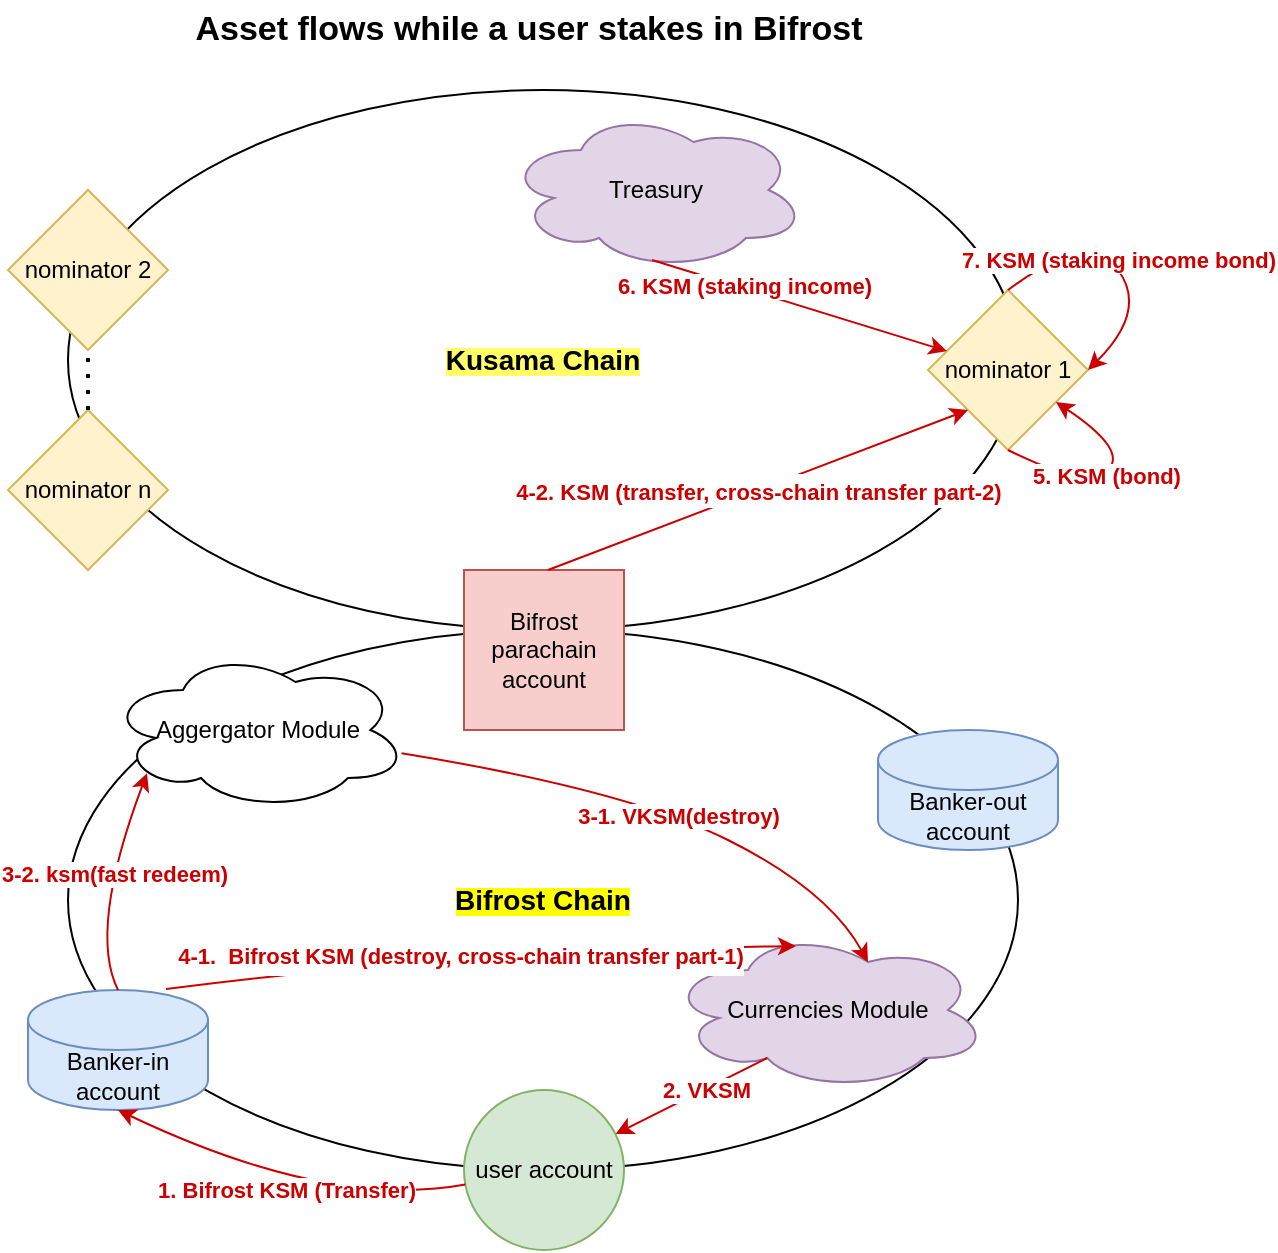 <mxfile version="16.2.7" type="github">
  <diagram id="C5RBs43oDa-KdzZeNtuy" name="Page-1">
    <mxGraphModel dx="1426" dy="769" grid="1" gridSize="10" guides="1" tooltips="1" connect="1" arrows="1" fold="1" page="1" pageScale="1" pageWidth="827" pageHeight="1169" math="0" shadow="0">
      <root>
        <mxCell id="WIyWlLk6GJQsqaUBKTNV-0" />
        <mxCell id="WIyWlLk6GJQsqaUBKTNV-1" parent="WIyWlLk6GJQsqaUBKTNV-0" />
        <mxCell id="q8d5V3itDqxCBHE6NXQo-4" value="&lt;b style=&quot;background-color: rgb(255 , 255 , 102)&quot;&gt;&lt;font style=&quot;font-size: 14px&quot;&gt;Kusama Chain&lt;/font&gt;&lt;/b&gt;" style="ellipse;whiteSpace=wrap;html=1;" parent="WIyWlLk6GJQsqaUBKTNV-1" vertex="1">
          <mxGeometry x="120" y="180" width="475" height="270" as="geometry" />
        </mxCell>
        <mxCell id="q8d5V3itDqxCBHE6NXQo-5" value="&lt;span style=&quot;background-color: rgb(255 , 255 , 0)&quot;&gt;&lt;b&gt;&lt;font style=&quot;font-size: 14px&quot;&gt;Bifrost Chain&lt;/font&gt;&lt;/b&gt;&lt;/span&gt;" style="ellipse;whiteSpace=wrap;html=1;" parent="WIyWlLk6GJQsqaUBKTNV-1" vertex="1">
          <mxGeometry x="120" y="450" width="475" height="270" as="geometry" />
        </mxCell>
        <mxCell id="q8d5V3itDqxCBHE6NXQo-6" value="Bifrost parachain account" style="whiteSpace=wrap;html=1;aspect=fixed;fillColor=#f8cecc;strokeColor=#b85450;" parent="WIyWlLk6GJQsqaUBKTNV-1" vertex="1">
          <mxGeometry x="318" y="420" width="80" height="80" as="geometry" />
        </mxCell>
        <mxCell id="q8d5V3itDqxCBHE6NXQo-7" value="nominator 1" style="rhombus;whiteSpace=wrap;html=1;fillColor=#fff2cc;strokeColor=#d6b656;" parent="WIyWlLk6GJQsqaUBKTNV-1" vertex="1">
          <mxGeometry x="550" y="280" width="80" height="80" as="geometry" />
        </mxCell>
        <mxCell id="q8d5V3itDqxCBHE6NXQo-8" value="nominator 2" style="rhombus;whiteSpace=wrap;html=1;fillColor=#fff2cc;strokeColor=#d6b656;" parent="WIyWlLk6GJQsqaUBKTNV-1" vertex="1">
          <mxGeometry x="90" y="230" width="80" height="80" as="geometry" />
        </mxCell>
        <mxCell id="q8d5V3itDqxCBHE6NXQo-9" value="user account" style="ellipse;whiteSpace=wrap;html=1;aspect=fixed;fillColor=#d5e8d4;strokeColor=#82b366;" parent="WIyWlLk6GJQsqaUBKTNV-1" vertex="1">
          <mxGeometry x="318" y="680" width="80" height="80" as="geometry" />
        </mxCell>
        <mxCell id="q8d5V3itDqxCBHE6NXQo-10" value="Banker-in account" style="shape=cylinder3;whiteSpace=wrap;html=1;boundedLbl=1;backgroundOutline=1;size=15;fillColor=#dae8fc;strokeColor=#6c8ebf;" parent="WIyWlLk6GJQsqaUBKTNV-1" vertex="1">
          <mxGeometry x="100" y="630" width="90" height="60" as="geometry" />
        </mxCell>
        <mxCell id="q8d5V3itDqxCBHE6NXQo-11" value="Currencies Module" style="ellipse;shape=cloud;whiteSpace=wrap;html=1;fillColor=#e1d5e7;strokeColor=#9673a6;" parent="WIyWlLk6GJQsqaUBKTNV-1" vertex="1">
          <mxGeometry x="420" y="600" width="160" height="80" as="geometry" />
        </mxCell>
        <mxCell id="q8d5V3itDqxCBHE6NXQo-12" value="Treasury" style="ellipse;shape=cloud;whiteSpace=wrap;html=1;fillColor=#e1d5e7;strokeColor=#9673a6;" parent="WIyWlLk6GJQsqaUBKTNV-1" vertex="1">
          <mxGeometry x="339" y="190" width="150" height="80" as="geometry" />
        </mxCell>
        <mxCell id="q8d5V3itDqxCBHE6NXQo-18" value="" style="endArrow=classic;html=1;rounded=0;fontColor=#CC0000;exitX=0.31;exitY=0.8;exitDx=0;exitDy=0;exitPerimeter=0;strokeColor=#CC0000;" parent="WIyWlLk6GJQsqaUBKTNV-1" source="q8d5V3itDqxCBHE6NXQo-11" target="q8d5V3itDqxCBHE6NXQo-9" edge="1">
          <mxGeometry width="50" height="50" relative="1" as="geometry">
            <mxPoint x="420" y="690" as="sourcePoint" />
            <mxPoint x="470" y="640" as="targetPoint" />
          </mxGeometry>
        </mxCell>
        <mxCell id="q8d5V3itDqxCBHE6NXQo-19" value="&lt;b&gt;2. VKSM&lt;br&gt;&lt;/b&gt;" style="edgeLabel;html=1;align=center;verticalAlign=middle;resizable=0;points=[];fontColor=#CC0000;" parent="q8d5V3itDqxCBHE6NXQo-18" vertex="1" connectable="0">
          <mxGeometry x="-0.191" relative="1" as="geometry">
            <mxPoint as="offset" />
          </mxGeometry>
        </mxCell>
        <mxCell id="q8d5V3itDqxCBHE6NXQo-24" value="&lt;b&gt;1. Bifrost KSM (Transfer)&lt;/b&gt;" style="curved=1;endArrow=classic;html=1;rounded=0;fontSize=11;fontColor=#CC0000;strokeColor=#CC0000;entryX=0.5;entryY=1;entryDx=0;entryDy=0;entryPerimeter=0;" parent="WIyWlLk6GJQsqaUBKTNV-1" source="q8d5V3itDqxCBHE6NXQo-9" target="q8d5V3itDqxCBHE6NXQo-10" edge="1">
          <mxGeometry width="50" height="50" relative="1" as="geometry">
            <mxPoint x="190" y="770" as="sourcePoint" />
            <mxPoint x="240" y="720" as="targetPoint" />
            <Array as="points">
              <mxPoint x="250" y="740" />
            </Array>
          </mxGeometry>
        </mxCell>
        <mxCell id="q8d5V3itDqxCBHE6NXQo-26" value="" style="endArrow=classic;html=1;rounded=0;fontSize=11;fontColor=#CC0000;strokeColor=#CC0000;exitX=0.487;exitY=0.938;exitDx=0;exitDy=0;exitPerimeter=0;" parent="WIyWlLk6GJQsqaUBKTNV-1" source="q8d5V3itDqxCBHE6NXQo-12" target="q8d5V3itDqxCBHE6NXQo-7" edge="1">
          <mxGeometry width="50" height="50" relative="1" as="geometry">
            <mxPoint x="20" y="450" as="sourcePoint" />
            <mxPoint x="70" y="400" as="targetPoint" />
          </mxGeometry>
        </mxCell>
        <mxCell id="q8d5V3itDqxCBHE6NXQo-27" value="&lt;b&gt;6. KSM (staking income)&lt;/b&gt;" style="edgeLabel;html=1;align=center;verticalAlign=middle;resizable=0;points=[];fontSize=11;fontColor=#CC0000;" parent="q8d5V3itDqxCBHE6NXQo-26" vertex="1" connectable="0">
          <mxGeometry x="-0.391" y="1" relative="1" as="geometry">
            <mxPoint as="offset" />
          </mxGeometry>
        </mxCell>
        <mxCell id="q8d5V3itDqxCBHE6NXQo-32" value="&lt;font color=&quot;#cc0000&quot; size=&quot;1&quot;&gt;&lt;b style=&quot;font-size: 11px&quot;&gt;4-2. KSM (transfer, cross-chain transfer part-2)&lt;/b&gt;&lt;/font&gt;" style="endArrow=classic;html=1;rounded=0;fontSize=14;fontColor=#FFFF66;strokeColor=#CC0000;entryX=0;entryY=1;entryDx=0;entryDy=0;" parent="WIyWlLk6GJQsqaUBKTNV-1" target="q8d5V3itDqxCBHE6NXQo-7" edge="1">
          <mxGeometry width="50" height="50" relative="1" as="geometry">
            <mxPoint x="360" y="420" as="sourcePoint" />
            <mxPoint x="390" y="370" as="targetPoint" />
          </mxGeometry>
        </mxCell>
        <mxCell id="q8d5V3itDqxCBHE6NXQo-34" value="" style="curved=1;endArrow=classic;html=1;rounded=0;fontSize=11;fontColor=#CC0000;strokeColor=#CC0000;exitX=0.5;exitY=1;exitDx=0;exitDy=0;" parent="WIyWlLk6GJQsqaUBKTNV-1" source="q8d5V3itDqxCBHE6NXQo-7" target="q8d5V3itDqxCBHE6NXQo-7" edge="1">
          <mxGeometry width="50" height="50" relative="1" as="geometry">
            <mxPoint x="650" y="410" as="sourcePoint" />
            <mxPoint x="700" y="360" as="targetPoint" />
            <Array as="points">
              <mxPoint x="630" y="380" />
              <mxPoint x="650" y="360" />
            </Array>
          </mxGeometry>
        </mxCell>
        <mxCell id="q8d5V3itDqxCBHE6NXQo-35" value="&lt;b&gt;5. KSM (bond)&lt;/b&gt;" style="edgeLabel;html=1;align=center;verticalAlign=middle;resizable=0;points=[];fontSize=11;fontColor=#CC0000;" parent="q8d5V3itDqxCBHE6NXQo-34" vertex="1" connectable="0">
          <mxGeometry x="-0.036" y="-1" relative="1" as="geometry">
            <mxPoint as="offset" />
          </mxGeometry>
        </mxCell>
        <mxCell id="q8d5V3itDqxCBHE6NXQo-37" value="" style="curved=1;endArrow=classic;html=1;rounded=0;fontSize=11;fontColor=#CC0000;strokeColor=#CC0000;exitX=0.5;exitY=0;exitDx=0;exitDy=0;entryX=1;entryY=0.5;entryDx=0;entryDy=0;" parent="WIyWlLk6GJQsqaUBKTNV-1" source="q8d5V3itDqxCBHE6NXQo-7" target="q8d5V3itDqxCBHE6NXQo-7" edge="1">
          <mxGeometry width="50" height="50" relative="1" as="geometry">
            <mxPoint x="640" y="230" as="sourcePoint" />
            <mxPoint x="690" y="180" as="targetPoint" />
            <Array as="points">
              <mxPoint x="630" y="250" />
              <mxPoint x="660" y="290" />
            </Array>
          </mxGeometry>
        </mxCell>
        <mxCell id="q8d5V3itDqxCBHE6NXQo-38" value="7. KSM (staking income bond)" style="edgeLabel;html=1;align=center;verticalAlign=middle;resizable=0;points=[];fontSize=11;fontColor=#CC0000;fontStyle=1" parent="q8d5V3itDqxCBHE6NXQo-37" vertex="1" connectable="0">
          <mxGeometry x="-0.012" y="3" relative="1" as="geometry">
            <mxPoint as="offset" />
          </mxGeometry>
        </mxCell>
        <mxCell id="q8d5V3itDqxCBHE6NXQo-39" value="nominator n" style="rhombus;whiteSpace=wrap;html=1;fillColor=#fff2cc;strokeColor=#d6b656;" parent="WIyWlLk6GJQsqaUBKTNV-1" vertex="1">
          <mxGeometry x="90" y="340" width="80" height="80" as="geometry" />
        </mxCell>
        <mxCell id="q8d5V3itDqxCBHE6NXQo-40" value="" style="endArrow=none;dashed=1;html=1;dashPattern=1 3;strokeWidth=2;rounded=0;fontSize=11;fontColor=#CC0000;entryX=0.5;entryY=1;entryDx=0;entryDy=0;" parent="WIyWlLk6GJQsqaUBKTNV-1" source="q8d5V3itDqxCBHE6NXQo-39" target="q8d5V3itDqxCBHE6NXQo-8" edge="1">
          <mxGeometry width="50" height="50" relative="1" as="geometry">
            <mxPoint x="100" y="330" as="sourcePoint" />
            <mxPoint x="150" y="280" as="targetPoint" />
          </mxGeometry>
        </mxCell>
        <mxCell id="q8d5V3itDqxCBHE6NXQo-41" value="Asset flows while a user stakes in Bifrost" style="text;html=1;align=center;verticalAlign=middle;resizable=0;points=[];autosize=1;strokeColor=none;fillColor=none;fontSize=17;fontColor=#000000;fontStyle=1" parent="WIyWlLk6GJQsqaUBKTNV-1" vertex="1">
          <mxGeometry x="175" y="135" width="350" height="30" as="geometry" />
        </mxCell>
        <mxCell id="q8d5V3itDqxCBHE6NXQo-42" value="" style="curved=1;endArrow=classic;html=1;rounded=0;fontSize=17;fontColor=#000000;strokeColor=#CC0000;entryX=0.4;entryY=0.1;entryDx=0;entryDy=0;entryPerimeter=0;exitX=0.767;exitY=-0.008;exitDx=0;exitDy=0;exitPerimeter=0;" parent="WIyWlLk6GJQsqaUBKTNV-1" source="q8d5V3itDqxCBHE6NXQo-10" target="q8d5V3itDqxCBHE6NXQo-11" edge="1">
          <mxGeometry width="50" height="50" relative="1" as="geometry">
            <mxPoint x="240" y="570" as="sourcePoint" />
            <mxPoint x="290" y="520" as="targetPoint" />
            <Array as="points">
              <mxPoint x="320" y="610" />
            </Array>
          </mxGeometry>
        </mxCell>
        <mxCell id="q8d5V3itDqxCBHE6NXQo-43" value="&lt;b style=&quot;color: rgb(204 , 0 , 0) ; font-size: 11px&quot;&gt;4-1.&amp;nbsp; Bifrost KSM (destroy, cross-chain transfer part-1)&lt;/b&gt;" style="edgeLabel;html=1;align=center;verticalAlign=middle;resizable=0;points=[];fontSize=17;fontColor=#000000;" parent="q8d5V3itDqxCBHE6NXQo-42" vertex="1" connectable="0">
          <mxGeometry x="-0.068" y="-1" relative="1" as="geometry">
            <mxPoint as="offset" />
          </mxGeometry>
        </mxCell>
        <mxCell id="pIzvCXHuLbmuvl2i6SHx-0" value="Aggergator Module" style="ellipse;shape=cloud;whiteSpace=wrap;html=1;" vertex="1" parent="WIyWlLk6GJQsqaUBKTNV-1">
          <mxGeometry x="140" y="460" width="150" height="80" as="geometry" />
        </mxCell>
        <mxCell id="pIzvCXHuLbmuvl2i6SHx-1" value="" style="curved=1;endArrow=classic;html=1;rounded=0;exitX=0.5;exitY=0;exitDx=0;exitDy=0;exitPerimeter=0;entryX=0.13;entryY=0.77;entryDx=0;entryDy=0;entryPerimeter=0;strokeColor=#CC0000;" edge="1" parent="WIyWlLk6GJQsqaUBKTNV-1" source="q8d5V3itDqxCBHE6NXQo-10" target="pIzvCXHuLbmuvl2i6SHx-0">
          <mxGeometry width="50" height="50" relative="1" as="geometry">
            <mxPoint x="150" y="620" as="sourcePoint" />
            <mxPoint x="200" y="570" as="targetPoint" />
            <Array as="points">
              <mxPoint x="130" y="600" />
            </Array>
          </mxGeometry>
        </mxCell>
        <mxCell id="pIzvCXHuLbmuvl2i6SHx-5" value="&lt;b&gt;3-2. ksm(fast redeem)&lt;/b&gt;" style="edgeLabel;html=1;align=center;verticalAlign=middle;resizable=0;points=[];fontColor=#CC0000;" vertex="1" connectable="0" parent="pIzvCXHuLbmuvl2i6SHx-1">
          <mxGeometry x="0.097" y="-2" relative="1" as="geometry">
            <mxPoint as="offset" />
          </mxGeometry>
        </mxCell>
        <mxCell id="pIzvCXHuLbmuvl2i6SHx-3" value="" style="curved=1;endArrow=classic;html=1;rounded=0;strokeColor=#CC0000;entryX=0.625;entryY=0.2;entryDx=0;entryDy=0;entryPerimeter=0;" edge="1" parent="WIyWlLk6GJQsqaUBKTNV-1" source="pIzvCXHuLbmuvl2i6SHx-0" target="q8d5V3itDqxCBHE6NXQo-11">
          <mxGeometry width="50" height="50" relative="1" as="geometry">
            <mxPoint x="430" y="560" as="sourcePoint" />
            <mxPoint x="480" y="510" as="targetPoint" />
            <Array as="points">
              <mxPoint x="400" y="530" />
              <mxPoint x="500" y="580" />
            </Array>
          </mxGeometry>
        </mxCell>
        <mxCell id="pIzvCXHuLbmuvl2i6SHx-4" value="3-1. VKSM(destroy)" style="edgeLabel;html=1;align=center;verticalAlign=middle;resizable=0;points=[];fontColor=#CC0000;fontStyle=1" vertex="1" connectable="0" parent="pIzvCXHuLbmuvl2i6SHx-3">
          <mxGeometry x="0.065" relative="1" as="geometry">
            <mxPoint as="offset" />
          </mxGeometry>
        </mxCell>
        <mxCell id="pIzvCXHuLbmuvl2i6SHx-6" value="Banker-out account" style="shape=cylinder3;whiteSpace=wrap;html=1;boundedLbl=1;backgroundOutline=1;size=15;fillColor=#dae8fc;strokeColor=#6c8ebf;" vertex="1" parent="WIyWlLk6GJQsqaUBKTNV-1">
          <mxGeometry x="525" y="500" width="90" height="60" as="geometry" />
        </mxCell>
      </root>
    </mxGraphModel>
  </diagram>
</mxfile>
